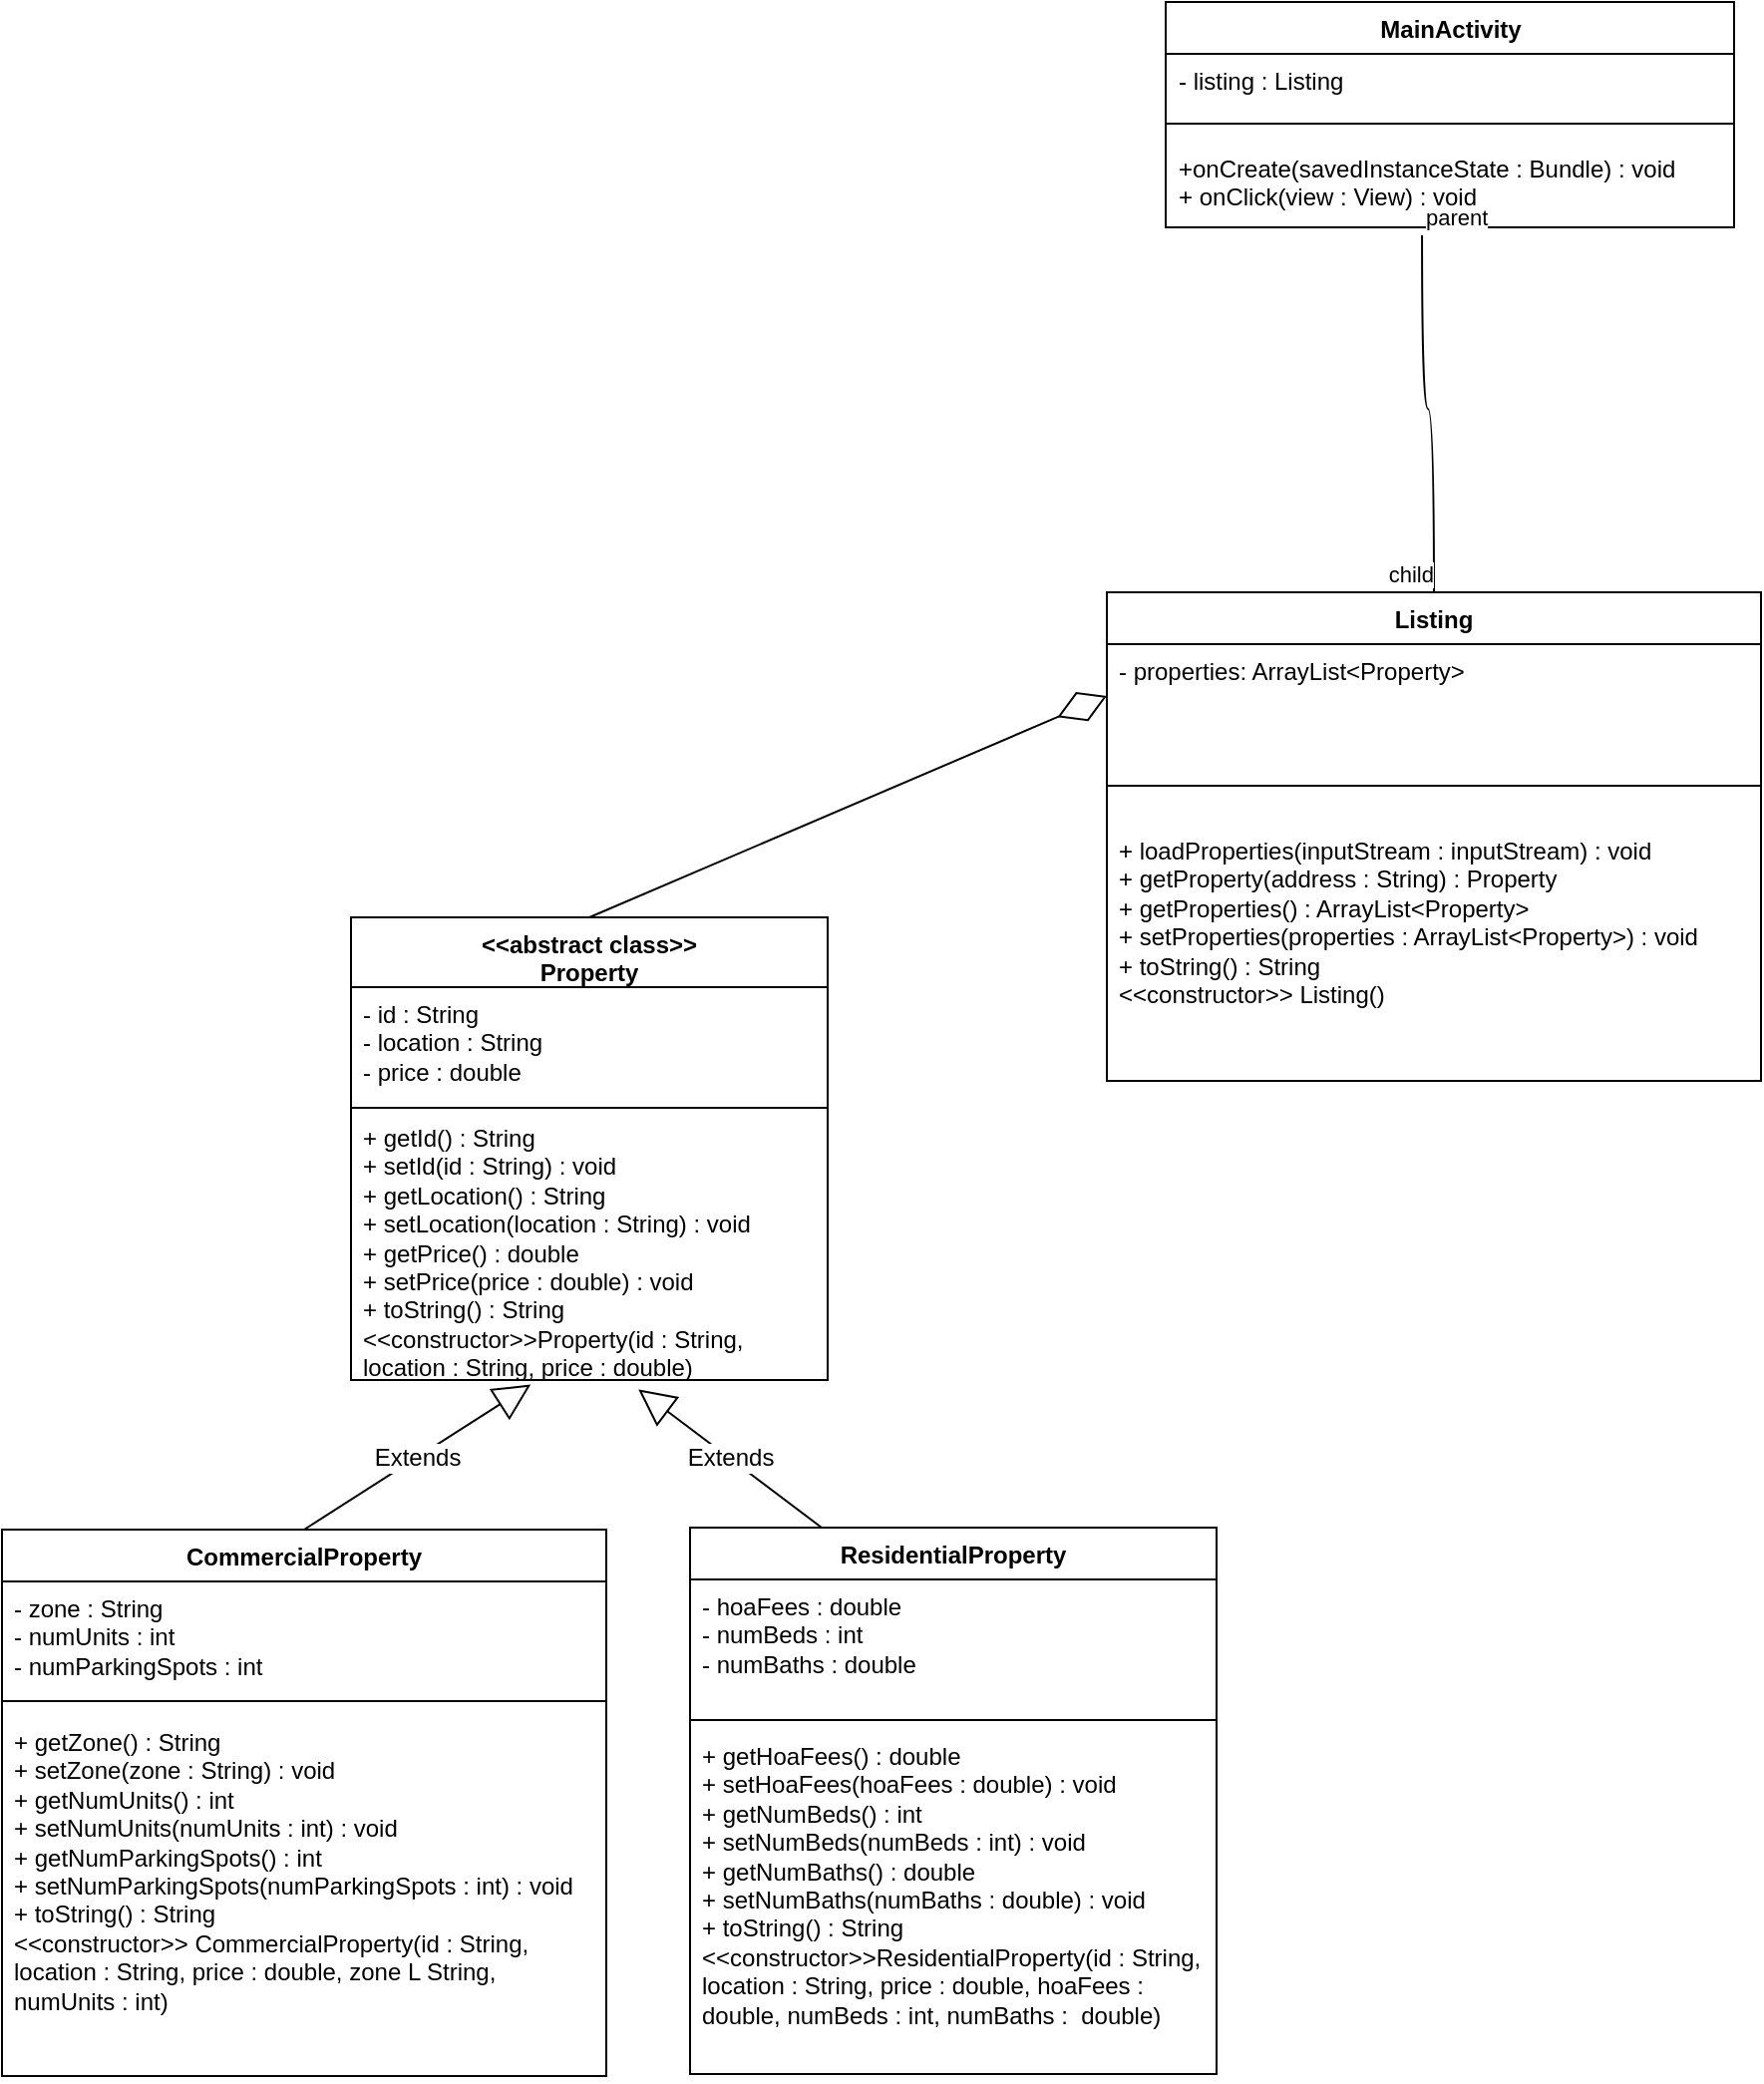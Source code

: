 <mxfile version="24.8.2">
  <diagram name="Page-1" id="mrBGX38z4RCeqaNyrfOf">
    <mxGraphModel dx="4102" dy="3064" grid="0" gridSize="10" guides="1" tooltips="1" connect="1" arrows="1" fold="1" page="0" pageScale="1" pageWidth="850" pageHeight="1100" math="0" shadow="0">
      <root>
        <mxCell id="0" />
        <mxCell id="1" parent="0" />
        <mxCell id="vx3lmwwn-w5xOYbVEy3q-1" value="&amp;lt;&amp;lt;abstract class&amp;gt;&amp;gt;&lt;div&gt;Property&lt;/div&gt;" style="swimlane;fontStyle=1;align=center;verticalAlign=top;childLayout=stackLayout;horizontal=1;startSize=35;horizontalStack=0;resizeParent=1;resizeParentMax=0;resizeLast=0;collapsible=1;marginBottom=0;whiteSpace=wrap;html=1;" vertex="1" parent="1">
          <mxGeometry x="19" y="-544" width="239" height="232" as="geometry" />
        </mxCell>
        <mxCell id="vx3lmwwn-w5xOYbVEy3q-2" value="- id : String&lt;div&gt;- location : String&lt;/div&gt;&lt;div&gt;- price : double&lt;/div&gt;" style="text;strokeColor=none;fillColor=none;align=left;verticalAlign=top;spacingLeft=4;spacingRight=4;overflow=hidden;rotatable=0;points=[[0,0.5],[1,0.5]];portConstraint=eastwest;whiteSpace=wrap;html=1;" vertex="1" parent="vx3lmwwn-w5xOYbVEy3q-1">
          <mxGeometry y="35" width="239" height="59" as="geometry" />
        </mxCell>
        <mxCell id="vx3lmwwn-w5xOYbVEy3q-3" value="" style="line;strokeWidth=1;fillColor=none;align=left;verticalAlign=middle;spacingTop=-1;spacingLeft=3;spacingRight=3;rotatable=0;labelPosition=right;points=[];portConstraint=eastwest;strokeColor=inherit;" vertex="1" parent="vx3lmwwn-w5xOYbVEy3q-1">
          <mxGeometry y="94" width="239" height="3" as="geometry" />
        </mxCell>
        <mxCell id="vx3lmwwn-w5xOYbVEy3q-4" value="+ getId() : String&lt;div&gt;+ setId(id : String) : void&lt;/div&gt;&lt;div&gt;+ getLocation() : String&lt;/div&gt;&lt;div&gt;+ setLocation(location : String) : void&lt;/div&gt;&lt;div&gt;+ getPrice() : double&lt;/div&gt;&lt;div&gt;+ setPrice(price : double) : void&lt;/div&gt;&lt;div&gt;+ toString() : String&lt;/div&gt;&lt;div&gt;&amp;lt;&amp;lt;constructor&amp;gt;&amp;gt;Property(id : String, location : String, price : double)&lt;/div&gt;" style="text;strokeColor=none;fillColor=none;align=left;verticalAlign=top;spacingLeft=4;spacingRight=4;overflow=hidden;rotatable=0;points=[[0,0.5],[1,0.5]];portConstraint=eastwest;whiteSpace=wrap;html=1;" vertex="1" parent="vx3lmwwn-w5xOYbVEy3q-1">
          <mxGeometry y="97" width="239" height="135" as="geometry" />
        </mxCell>
        <mxCell id="vx3lmwwn-w5xOYbVEy3q-5" value="ResidentialProperty" style="swimlane;fontStyle=1;align=center;verticalAlign=top;childLayout=stackLayout;horizontal=1;startSize=26;horizontalStack=0;resizeParent=1;resizeParentMax=0;resizeLast=0;collapsible=1;marginBottom=0;whiteSpace=wrap;html=1;" vertex="1" parent="1">
          <mxGeometry x="189" y="-238" width="264" height="274" as="geometry" />
        </mxCell>
        <mxCell id="vx3lmwwn-w5xOYbVEy3q-6" value="- hoaFees : double&lt;div&gt;- numBeds : int&lt;/div&gt;&lt;div&gt;- numBaths : double&lt;/div&gt;" style="text;strokeColor=none;fillColor=none;align=left;verticalAlign=top;spacingLeft=4;spacingRight=4;overflow=hidden;rotatable=0;points=[[0,0.5],[1,0.5]];portConstraint=eastwest;whiteSpace=wrap;html=1;" vertex="1" parent="vx3lmwwn-w5xOYbVEy3q-5">
          <mxGeometry y="26" width="264" height="66" as="geometry" />
        </mxCell>
        <mxCell id="vx3lmwwn-w5xOYbVEy3q-7" value="" style="line;strokeWidth=1;fillColor=none;align=left;verticalAlign=middle;spacingTop=-1;spacingLeft=3;spacingRight=3;rotatable=0;labelPosition=right;points=[];portConstraint=eastwest;strokeColor=inherit;" vertex="1" parent="vx3lmwwn-w5xOYbVEy3q-5">
          <mxGeometry y="92" width="264" height="9" as="geometry" />
        </mxCell>
        <mxCell id="vx3lmwwn-w5xOYbVEy3q-8" value="+ getHoaFees() : double&lt;div&gt;+ setHoaFees(hoaFees : double) : void&lt;/div&gt;&lt;div&gt;+ getNumBeds() : int&amp;nbsp;&lt;/div&gt;&lt;div&gt;+ setNumBeds(numBeds : int) : void&lt;/div&gt;&lt;div&gt;+ getNumBaths() : double&lt;/div&gt;&lt;div&gt;+ setNumBaths(numBaths : double) : void&lt;/div&gt;&lt;div&gt;+ toString() : String&lt;/div&gt;&lt;div&gt;&amp;lt;&amp;lt;constructor&amp;gt;&amp;gt;ResidentialProperty(id : String, location : String, price : double, hoaFees : double, numBeds : int, numBaths :&amp;nbsp; double)&lt;/div&gt;" style="text;strokeColor=none;fillColor=none;align=left;verticalAlign=top;spacingLeft=4;spacingRight=4;overflow=hidden;rotatable=0;points=[[0,0.5],[1,0.5]];portConstraint=eastwest;whiteSpace=wrap;html=1;" vertex="1" parent="vx3lmwwn-w5xOYbVEy3q-5">
          <mxGeometry y="101" width="264" height="173" as="geometry" />
        </mxCell>
        <mxCell id="vx3lmwwn-w5xOYbVEy3q-9" value="CommercialProperty" style="swimlane;fontStyle=1;align=center;verticalAlign=top;childLayout=stackLayout;horizontal=1;startSize=26;horizontalStack=0;resizeParent=1;resizeParentMax=0;resizeLast=0;collapsible=1;marginBottom=0;whiteSpace=wrap;html=1;" vertex="1" parent="1">
          <mxGeometry x="-156" y="-237" width="303" height="274" as="geometry" />
        </mxCell>
        <mxCell id="vx3lmwwn-w5xOYbVEy3q-10" value="- zone : String&lt;div&gt;- numUnits : int&lt;/div&gt;&lt;div&gt;- numParkingSpots : int&lt;/div&gt;" style="text;strokeColor=none;fillColor=none;align=left;verticalAlign=top;spacingLeft=4;spacingRight=4;overflow=hidden;rotatable=0;points=[[0,0.5],[1,0.5]];portConstraint=eastwest;whiteSpace=wrap;html=1;" vertex="1" parent="vx3lmwwn-w5xOYbVEy3q-9">
          <mxGeometry y="26" width="303" height="53" as="geometry" />
        </mxCell>
        <mxCell id="vx3lmwwn-w5xOYbVEy3q-11" value="" style="line;strokeWidth=1;fillColor=none;align=left;verticalAlign=middle;spacingTop=-1;spacingLeft=3;spacingRight=3;rotatable=0;labelPosition=right;points=[];portConstraint=eastwest;strokeColor=inherit;" vertex="1" parent="vx3lmwwn-w5xOYbVEy3q-9">
          <mxGeometry y="79" width="303" height="14" as="geometry" />
        </mxCell>
        <mxCell id="vx3lmwwn-w5xOYbVEy3q-12" value="+ getZone() : String&lt;div&gt;+ setZone(zone : String) : void&lt;/div&gt;&lt;div&gt;+ getNumUnits() : int&lt;/div&gt;&lt;div&gt;+ setNumUnits(numUnits : int) : void&lt;/div&gt;&lt;div&gt;+ getNumParkingSpots() : int&lt;/div&gt;&lt;div&gt;+ setNumParkingSpots(numParkingSpots : int) : void&lt;/div&gt;&lt;div&gt;+ toString() : String&lt;/div&gt;&lt;div&gt;&amp;lt;&amp;lt;constructor&amp;gt;&amp;gt; CommercialProperty(id : String, location : String, price : double, zone L String, numUnits : int)&lt;/div&gt;" style="text;strokeColor=none;fillColor=none;align=left;verticalAlign=top;spacingLeft=4;spacingRight=4;overflow=hidden;rotatable=0;points=[[0,0.5],[1,0.5]];portConstraint=eastwest;whiteSpace=wrap;html=1;" vertex="1" parent="vx3lmwwn-w5xOYbVEy3q-9">
          <mxGeometry y="93" width="303" height="181" as="geometry" />
        </mxCell>
        <mxCell id="vx3lmwwn-w5xOYbVEy3q-13" value="Listing" style="swimlane;fontStyle=1;align=center;verticalAlign=top;childLayout=stackLayout;horizontal=1;startSize=26;horizontalStack=0;resizeParent=1;resizeParentMax=0;resizeLast=0;collapsible=1;marginBottom=0;whiteSpace=wrap;html=1;" vertex="1" parent="1">
          <mxGeometry x="398" y="-707" width="328" height="245" as="geometry" />
        </mxCell>
        <mxCell id="vx3lmwwn-w5xOYbVEy3q-14" value="- properties: ArrayList&amp;lt;Property&amp;gt;" style="text;strokeColor=none;fillColor=none;align=left;verticalAlign=top;spacingLeft=4;spacingRight=4;overflow=hidden;rotatable=0;points=[[0,0.5],[1,0.5]];portConstraint=eastwest;whiteSpace=wrap;html=1;" vertex="1" parent="vx3lmwwn-w5xOYbVEy3q-13">
          <mxGeometry y="26" width="328" height="52" as="geometry" />
        </mxCell>
        <mxCell id="vx3lmwwn-w5xOYbVEy3q-15" value="" style="line;strokeWidth=1;fillColor=none;align=left;verticalAlign=middle;spacingTop=-1;spacingLeft=3;spacingRight=3;rotatable=0;labelPosition=right;points=[];portConstraint=eastwest;strokeColor=inherit;" vertex="1" parent="vx3lmwwn-w5xOYbVEy3q-13">
          <mxGeometry y="78" width="328" height="38" as="geometry" />
        </mxCell>
        <mxCell id="vx3lmwwn-w5xOYbVEy3q-16" value="+ loadProperties(inputStream : inputStream) : void&lt;div&gt;+ getProperty(address : String) : Property&lt;/div&gt;&lt;div&gt;+ getProperties() : ArrayList&amp;lt;Property&amp;gt;&lt;/div&gt;&lt;div&gt;+ setProperties(properties : ArrayList&amp;lt;Property&amp;gt;) : void&lt;/div&gt;&lt;div&gt;+ toString() : String&lt;/div&gt;&lt;div&gt;&amp;lt;&amp;lt;constructor&amp;gt;&amp;gt; Listing()&lt;/div&gt;" style="text;strokeColor=none;fillColor=none;align=left;verticalAlign=top;spacingLeft=4;spacingRight=4;overflow=hidden;rotatable=0;points=[[0,0.5],[1,0.5]];portConstraint=eastwest;whiteSpace=wrap;html=1;" vertex="1" parent="vx3lmwwn-w5xOYbVEy3q-13">
          <mxGeometry y="116" width="328" height="129" as="geometry" />
        </mxCell>
        <mxCell id="vx3lmwwn-w5xOYbVEy3q-17" value="MainActivity" style="swimlane;fontStyle=1;align=center;verticalAlign=top;childLayout=stackLayout;horizontal=1;startSize=26;horizontalStack=0;resizeParent=1;resizeParentMax=0;resizeLast=0;collapsible=1;marginBottom=0;whiteSpace=wrap;html=1;" vertex="1" parent="1">
          <mxGeometry x="427.5" y="-1003" width="285" height="113" as="geometry" />
        </mxCell>
        <mxCell id="vx3lmwwn-w5xOYbVEy3q-18" value="- listing : Listing" style="text;strokeColor=none;fillColor=none;align=left;verticalAlign=top;spacingLeft=4;spacingRight=4;overflow=hidden;rotatable=0;points=[[0,0.5],[1,0.5]];portConstraint=eastwest;whiteSpace=wrap;html=1;" vertex="1" parent="vx3lmwwn-w5xOYbVEy3q-17">
          <mxGeometry y="26" width="285" height="26" as="geometry" />
        </mxCell>
        <mxCell id="vx3lmwwn-w5xOYbVEy3q-19" value="" style="line;strokeWidth=1;fillColor=none;align=left;verticalAlign=middle;spacingTop=-1;spacingLeft=3;spacingRight=3;rotatable=0;labelPosition=right;points=[];portConstraint=eastwest;strokeColor=inherit;" vertex="1" parent="vx3lmwwn-w5xOYbVEy3q-17">
          <mxGeometry y="52" width="285" height="18" as="geometry" />
        </mxCell>
        <mxCell id="vx3lmwwn-w5xOYbVEy3q-20" value="+onCreate(savedInstanceState : Bundle) : void&lt;div&gt;+ onClick(view : View) : void&lt;/div&gt;" style="text;strokeColor=none;fillColor=none;align=left;verticalAlign=top;spacingLeft=4;spacingRight=4;overflow=hidden;rotatable=0;points=[[0,0.5],[1,0.5]];portConstraint=eastwest;whiteSpace=wrap;html=1;" vertex="1" parent="vx3lmwwn-w5xOYbVEy3q-17">
          <mxGeometry y="70" width="285" height="43" as="geometry" />
        </mxCell>
        <mxCell id="vx3lmwwn-w5xOYbVEy3q-22" value="Extends" style="endArrow=block;endSize=16;endFill=0;html=1;rounded=0;fontSize=12;curved=1;exitX=0.5;exitY=0;exitDx=0;exitDy=0;entryX=0.377;entryY=1.017;entryDx=0;entryDy=0;entryPerimeter=0;" edge="1" parent="1" source="vx3lmwwn-w5xOYbVEy3q-9" target="vx3lmwwn-w5xOYbVEy3q-4">
          <mxGeometry width="160" relative="1" as="geometry">
            <mxPoint x="26" y="-258" as="sourcePoint" />
            <mxPoint x="186" y="-258" as="targetPoint" />
          </mxGeometry>
        </mxCell>
        <mxCell id="vx3lmwwn-w5xOYbVEy3q-23" value="Extends" style="endArrow=block;endSize=16;endFill=0;html=1;rounded=0;fontSize=12;curved=1;exitX=0.25;exitY=0;exitDx=0;exitDy=0;entryX=0.603;entryY=1.035;entryDx=0;entryDy=0;entryPerimeter=0;" edge="1" parent="1" source="vx3lmwwn-w5xOYbVEy3q-5" target="vx3lmwwn-w5xOYbVEy3q-4">
          <mxGeometry width="160" relative="1" as="geometry">
            <mxPoint x="177" y="-285" as="sourcePoint" />
            <mxPoint x="337" y="-285" as="targetPoint" />
          </mxGeometry>
        </mxCell>
        <mxCell id="vx3lmwwn-w5xOYbVEy3q-24" value="" style="endArrow=diamondThin;endFill=0;endSize=24;html=1;rounded=0;fontSize=12;curved=1;exitX=0.5;exitY=0;exitDx=0;exitDy=0;entryX=0;entryY=0.5;entryDx=0;entryDy=0;" edge="1" parent="1" source="vx3lmwwn-w5xOYbVEy3q-1" target="vx3lmwwn-w5xOYbVEy3q-14">
          <mxGeometry width="160" relative="1" as="geometry">
            <mxPoint x="143" y="-571" as="sourcePoint" />
            <mxPoint x="303" y="-571" as="targetPoint" />
          </mxGeometry>
        </mxCell>
        <mxCell id="vx3lmwwn-w5xOYbVEy3q-31" value="" style="endArrow=none;html=1;edgeStyle=orthogonalEdgeStyle;rounded=0;fontSize=12;startSize=8;endSize=8;curved=1;exitX=0.451;exitY=1.093;exitDx=0;exitDy=0;exitPerimeter=0;entryX=0.5;entryY=0;entryDx=0;entryDy=0;" edge="1" parent="1" source="vx3lmwwn-w5xOYbVEy3q-20" target="vx3lmwwn-w5xOYbVEy3q-13">
          <mxGeometry relative="1" as="geometry">
            <mxPoint x="482" y="-813" as="sourcePoint" />
            <mxPoint x="642" y="-813" as="targetPoint" />
            <Array as="points">
              <mxPoint x="556" y="-799" />
              <mxPoint x="562" y="-799" />
            </Array>
          </mxGeometry>
        </mxCell>
        <mxCell id="vx3lmwwn-w5xOYbVEy3q-32" value="parent" style="edgeLabel;resizable=0;html=1;align=left;verticalAlign=bottom;" connectable="0" vertex="1" parent="vx3lmwwn-w5xOYbVEy3q-31">
          <mxGeometry x="-1" relative="1" as="geometry" />
        </mxCell>
        <mxCell id="vx3lmwwn-w5xOYbVEy3q-33" value="child" style="edgeLabel;resizable=0;html=1;align=right;verticalAlign=bottom;" connectable="0" vertex="1" parent="vx3lmwwn-w5xOYbVEy3q-31">
          <mxGeometry x="1" relative="1" as="geometry" />
        </mxCell>
      </root>
    </mxGraphModel>
  </diagram>
</mxfile>

